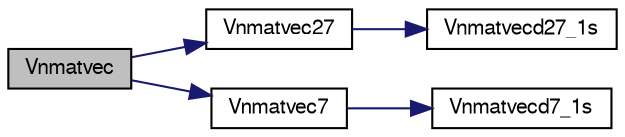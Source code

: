 digraph G
{
  edge [fontname="FreeSans",fontsize="10",labelfontname="FreeSans",labelfontsize="10"];
  node [fontname="FreeSans",fontsize="10",shape=record];
  rankdir=LR;
  Node1 [label="Vnmatvec",height=0.2,width=0.4,color="black", fillcolor="grey75", style="filled" fontcolor="black"];
  Node1 -> Node2 [color="midnightblue",fontsize="10",style="solid",fontname="FreeSans"];
  Node2 [label="Vnmatvec27",height=0.2,width=0.4,color="black", fillcolor="white", style="filled",URL="$matvecd_8c.html#a55f83d51e88bd051d28613a1f06310be"];
  Node2 -> Node3 [color="midnightblue",fontsize="10",style="solid",fontname="FreeSans"];
  Node3 [label="Vnmatvecd27_1s",height=0.2,width=0.4,color="black", fillcolor="white", style="filled",URL="$matvecd_8c.html#a41afe26c1505f6b69c1cb0763968c970"];
  Node1 -> Node4 [color="midnightblue",fontsize="10",style="solid",fontname="FreeSans"];
  Node4 [label="Vnmatvec7",height=0.2,width=0.4,color="black", fillcolor="white", style="filled",URL="$matvecd_8c.html#a06046e8e64dec9012844b74c4243a1aa"];
  Node4 -> Node5 [color="midnightblue",fontsize="10",style="solid",fontname="FreeSans"];
  Node5 [label="Vnmatvecd7_1s",height=0.2,width=0.4,color="black", fillcolor="white", style="filled",URL="$matvecd_8c.html#ad5a0f4c2ae6950c0bf9d13cfa25ec005"];
}
